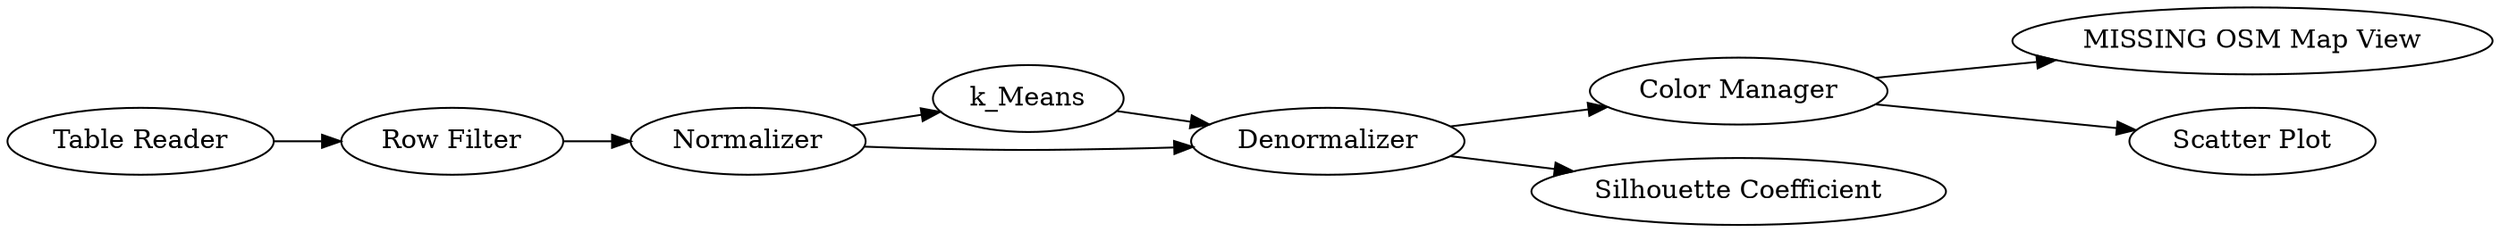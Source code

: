 digraph {
	276 -> 275
	299 -> 292
	299 -> 300
	300 -> 276
	276 -> 296
	298 -> 274
	292 -> 300
	274 -> 299
	300 -> 297
	274 [label="Row Filter"]
	292 [label=k_Means]
	275 [label="MISSING OSM Map View"]
	299 [label=Normalizer]
	296 [label="Scatter Plot"]
	300 [label=Denormalizer]
	276 [label="Color Manager"]
	298 [label="Table Reader"]
	297 [label="Silhouette Coefficient"]
	rankdir=LR
}
